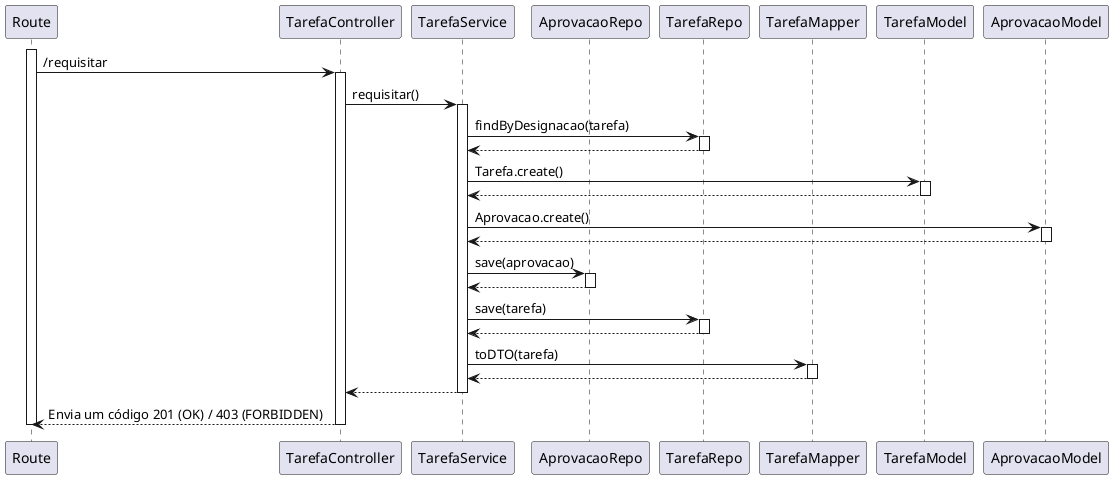 @startuml vp3

participant Route as route
participant TarefaController as ctrl
participant TarefaService as svc
participant AprovacaoRepo as repoApr
participant TarefaRepo as repoTar
participant TarefaMapper as mapper
participant TarefaModel as model
participant AprovacaoModel as model2

'participant "A&A" as auth
'route -> auth : autentica("Utente")
'activate auth
'auth --> route
'deactivate auth

activate route
route -> ctrl : /requisitar
activate ctrl
ctrl -> svc : requisitar()
activate svc
svc -> repoTar : findByDesignacao(tarefa)
activate repoTar
repoTar --> svc
deactivate repoTar
svc -> model : Tarefa.create()
activate model
model --> svc
deactivate model
svc -> model2 : Aprovacao.create()
activate model2
model2 --> svc
deactivate model2
svc -> repoApr : save(aprovacao)
activate repoApr
repoApr --> svc
deactivate repoApr
svc -> repoTar : save(tarefa)
activate repoTar
repoTar --> svc
deactivate repoTar
svc -> mapper : toDTO(tarefa)
activate mapper
mapper --> svc
deactivate mapper
svc --> ctrl
deactivate svc
ctrl --> route : Envia um código 201 (OK) / 403 (FORBIDDEN)
deactivate ctrl
deactivate route



@enduml